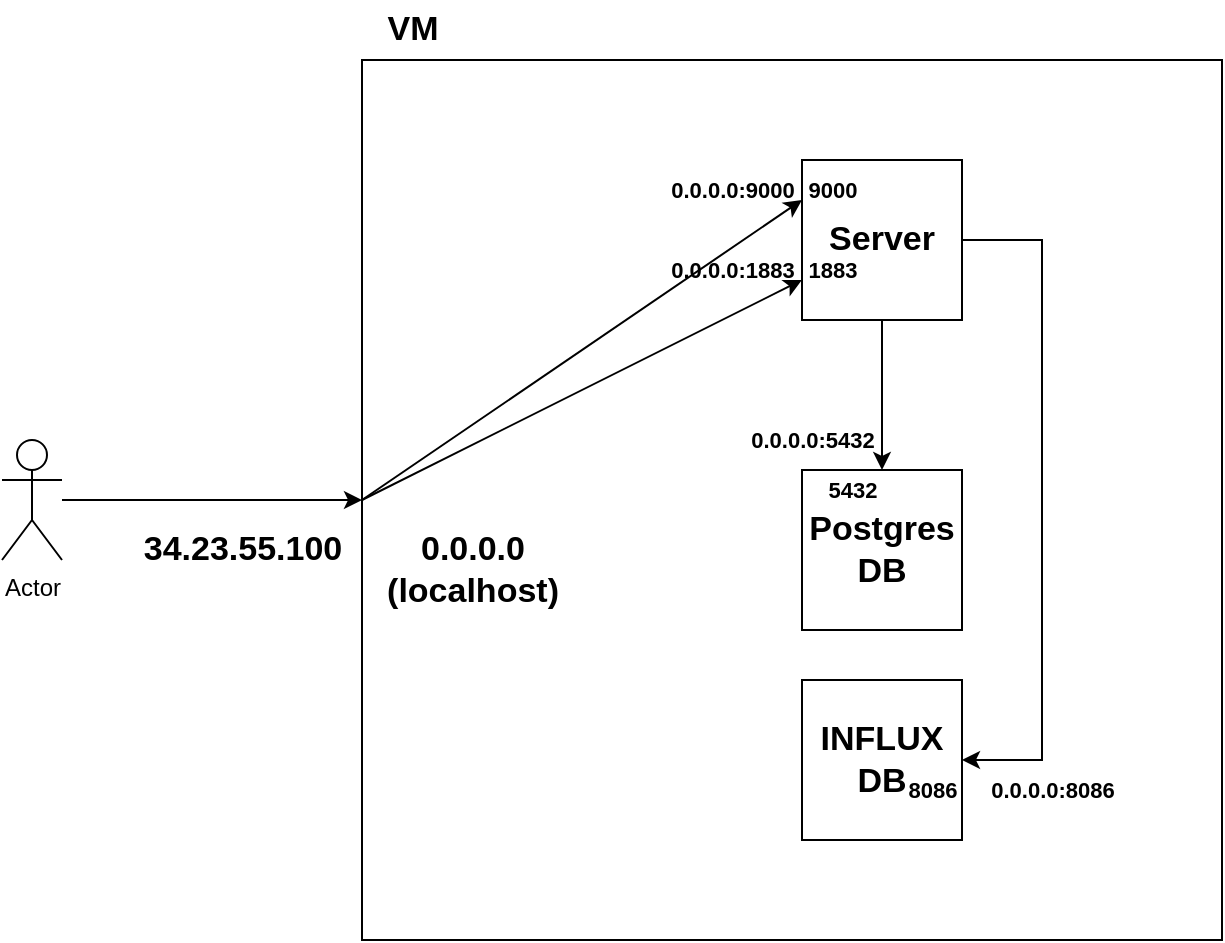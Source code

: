 <mxfile version="21.2.8" type="device">
  <diagram name="Página-1" id="BHd9GB6VXAA50J73urG7">
    <mxGraphModel dx="1036" dy="606" grid="1" gridSize="10" guides="1" tooltips="1" connect="1" arrows="1" fold="1" page="1" pageScale="1" pageWidth="827" pageHeight="1169" math="0" shadow="0">
      <root>
        <mxCell id="0" />
        <mxCell id="1" parent="0" />
        <mxCell id="947f9UGQu9Z8l042dj_1-1" value="" style="rounded=0;whiteSpace=wrap;html=1;" parent="1" vertex="1">
          <mxGeometry x="350" y="290" width="430" height="440" as="geometry" />
        </mxCell>
        <mxCell id="947f9UGQu9Z8l042dj_1-2" value="VM" style="text;html=1;align=center;verticalAlign=middle;resizable=0;points=[];autosize=1;strokeColor=none;fillColor=none;fontSize=17;fontStyle=1" parent="1" vertex="1">
          <mxGeometry x="350" y="260" width="50" height="30" as="geometry" />
        </mxCell>
        <mxCell id="947f9UGQu9Z8l042dj_1-18" style="edgeStyle=orthogonalEdgeStyle;rounded=0;orthogonalLoop=1;jettySize=auto;html=1;" parent="1" source="947f9UGQu9Z8l042dj_1-3" target="947f9UGQu9Z8l042dj_1-5" edge="1">
          <mxGeometry relative="1" as="geometry">
            <Array as="points">
              <mxPoint x="690" y="380" />
              <mxPoint x="690" y="640" />
            </Array>
          </mxGeometry>
        </mxCell>
        <mxCell id="947f9UGQu9Z8l042dj_1-19" style="edgeStyle=orthogonalEdgeStyle;rounded=0;orthogonalLoop=1;jettySize=auto;html=1;" parent="1" source="947f9UGQu9Z8l042dj_1-3" target="947f9UGQu9Z8l042dj_1-4" edge="1">
          <mxGeometry relative="1" as="geometry" />
        </mxCell>
        <mxCell id="947f9UGQu9Z8l042dj_1-3" value="Server" style="whiteSpace=wrap;html=1;aspect=fixed;fontStyle=1;fontSize=17;" parent="1" vertex="1">
          <mxGeometry x="570" y="340" width="80" height="80" as="geometry" />
        </mxCell>
        <mxCell id="947f9UGQu9Z8l042dj_1-4" value="Postgres&lt;br&gt;DB" style="whiteSpace=wrap;html=1;aspect=fixed;fontStyle=1;fontSize=17;" parent="1" vertex="1">
          <mxGeometry x="570" y="495" width="80" height="80" as="geometry" />
        </mxCell>
        <mxCell id="947f9UGQu9Z8l042dj_1-5" value="INFLUX&lt;br&gt;DB" style="whiteSpace=wrap;html=1;aspect=fixed;fontStyle=1;fontSize=17;" parent="1" vertex="1">
          <mxGeometry x="570" y="600" width="80" height="80" as="geometry" />
        </mxCell>
        <mxCell id="947f9UGQu9Z8l042dj_1-7" style="edgeStyle=orthogonalEdgeStyle;rounded=0;orthogonalLoop=1;jettySize=auto;html=1;" parent="1" source="947f9UGQu9Z8l042dj_1-6" target="947f9UGQu9Z8l042dj_1-1" edge="1">
          <mxGeometry relative="1" as="geometry" />
        </mxCell>
        <mxCell id="947f9UGQu9Z8l042dj_1-6" value="Actor" style="shape=umlActor;verticalLabelPosition=bottom;verticalAlign=top;html=1;outlineConnect=0;" parent="1" vertex="1">
          <mxGeometry x="170" y="480" width="30" height="60" as="geometry" />
        </mxCell>
        <mxCell id="947f9UGQu9Z8l042dj_1-10" value="34.23.55.100" style="text;html=1;align=center;verticalAlign=middle;resizable=0;points=[];autosize=1;strokeColor=none;fillColor=none;fontSize=17;fontStyle=1" parent="1" vertex="1">
          <mxGeometry x="230" y="520" width="120" height="30" as="geometry" />
        </mxCell>
        <mxCell id="947f9UGQu9Z8l042dj_1-13" value="" style="endArrow=classic;html=1;rounded=0;exitX=0;exitY=0.5;exitDx=0;exitDy=0;entryX=0;entryY=0.25;entryDx=0;entryDy=0;" parent="1" source="947f9UGQu9Z8l042dj_1-1" target="947f9UGQu9Z8l042dj_1-3" edge="1">
          <mxGeometry width="50" height="50" relative="1" as="geometry">
            <mxPoint x="250" y="540" as="sourcePoint" />
            <mxPoint x="300" y="490" as="targetPoint" />
          </mxGeometry>
        </mxCell>
        <mxCell id="947f9UGQu9Z8l042dj_1-16" value="" style="endArrow=classic;html=1;rounded=0;exitX=0;exitY=0.5;exitDx=0;exitDy=0;" parent="1" source="947f9UGQu9Z8l042dj_1-1" target="947f9UGQu9Z8l042dj_1-3" edge="1">
          <mxGeometry width="50" height="50" relative="1" as="geometry">
            <mxPoint x="360" y="520" as="sourcePoint" />
            <mxPoint x="580" y="370" as="targetPoint" />
          </mxGeometry>
        </mxCell>
        <mxCell id="947f9UGQu9Z8l042dj_1-20" value="0.0.0.0&lt;br&gt;(localhost)" style="text;html=1;align=center;verticalAlign=middle;resizable=0;points=[];autosize=1;strokeColor=none;fillColor=none;fontSize=17;fontStyle=1" parent="1" vertex="1">
          <mxGeometry x="350" y="520" width="110" height="50" as="geometry" />
        </mxCell>
        <mxCell id="947f9UGQu9Z8l042dj_1-21" value="0.0.0.0:9000" style="text;html=1;align=center;verticalAlign=middle;resizable=0;points=[];autosize=1;strokeColor=none;fillColor=none;fontSize=11;fontStyle=1" parent="1" vertex="1">
          <mxGeometry x="490" y="340" width="90" height="30" as="geometry" />
        </mxCell>
        <mxCell id="947f9UGQu9Z8l042dj_1-22" value="9000" style="text;html=1;align=center;verticalAlign=middle;resizable=0;points=[];autosize=1;strokeColor=none;fillColor=none;fontSize=11;fontStyle=1" parent="1" vertex="1">
          <mxGeometry x="560" y="340" width="50" height="30" as="geometry" />
        </mxCell>
        <mxCell id="947f9UGQu9Z8l042dj_1-23" value="0.0.0.0:1883" style="text;html=1;align=center;verticalAlign=middle;resizable=0;points=[];autosize=1;strokeColor=none;fillColor=none;fontSize=11;fontStyle=1" parent="1" vertex="1">
          <mxGeometry x="490" y="380" width="90" height="30" as="geometry" />
        </mxCell>
        <mxCell id="947f9UGQu9Z8l042dj_1-24" value="1883" style="text;html=1;align=center;verticalAlign=middle;resizable=0;points=[];autosize=1;strokeColor=none;fillColor=none;fontSize=11;fontStyle=1" parent="1" vertex="1">
          <mxGeometry x="560" y="380" width="50" height="30" as="geometry" />
        </mxCell>
        <mxCell id="947f9UGQu9Z8l042dj_1-25" value="0.0.0.0:5432" style="text;html=1;align=center;verticalAlign=middle;resizable=0;points=[];autosize=1;strokeColor=none;fillColor=none;fontSize=11;fontStyle=1" parent="1" vertex="1">
          <mxGeometry x="530" y="465" width="90" height="30" as="geometry" />
        </mxCell>
        <mxCell id="947f9UGQu9Z8l042dj_1-26" value="5432" style="text;html=1;align=center;verticalAlign=middle;resizable=0;points=[];autosize=1;strokeColor=none;fillColor=none;fontSize=11;fontStyle=1" parent="1" vertex="1">
          <mxGeometry x="570" y="490" width="50" height="30" as="geometry" />
        </mxCell>
        <mxCell id="947f9UGQu9Z8l042dj_1-27" value="0.0.0.0:8086" style="text;html=1;align=center;verticalAlign=middle;resizable=0;points=[];autosize=1;strokeColor=none;fillColor=none;fontSize=11;fontStyle=1" parent="1" vertex="1">
          <mxGeometry x="650" y="640" width="90" height="30" as="geometry" />
        </mxCell>
        <mxCell id="947f9UGQu9Z8l042dj_1-28" value="8086" style="text;html=1;align=center;verticalAlign=middle;resizable=0;points=[];autosize=1;strokeColor=none;fillColor=none;fontSize=11;fontStyle=1" parent="1" vertex="1">
          <mxGeometry x="610" y="640" width="50" height="30" as="geometry" />
        </mxCell>
      </root>
    </mxGraphModel>
  </diagram>
</mxfile>
